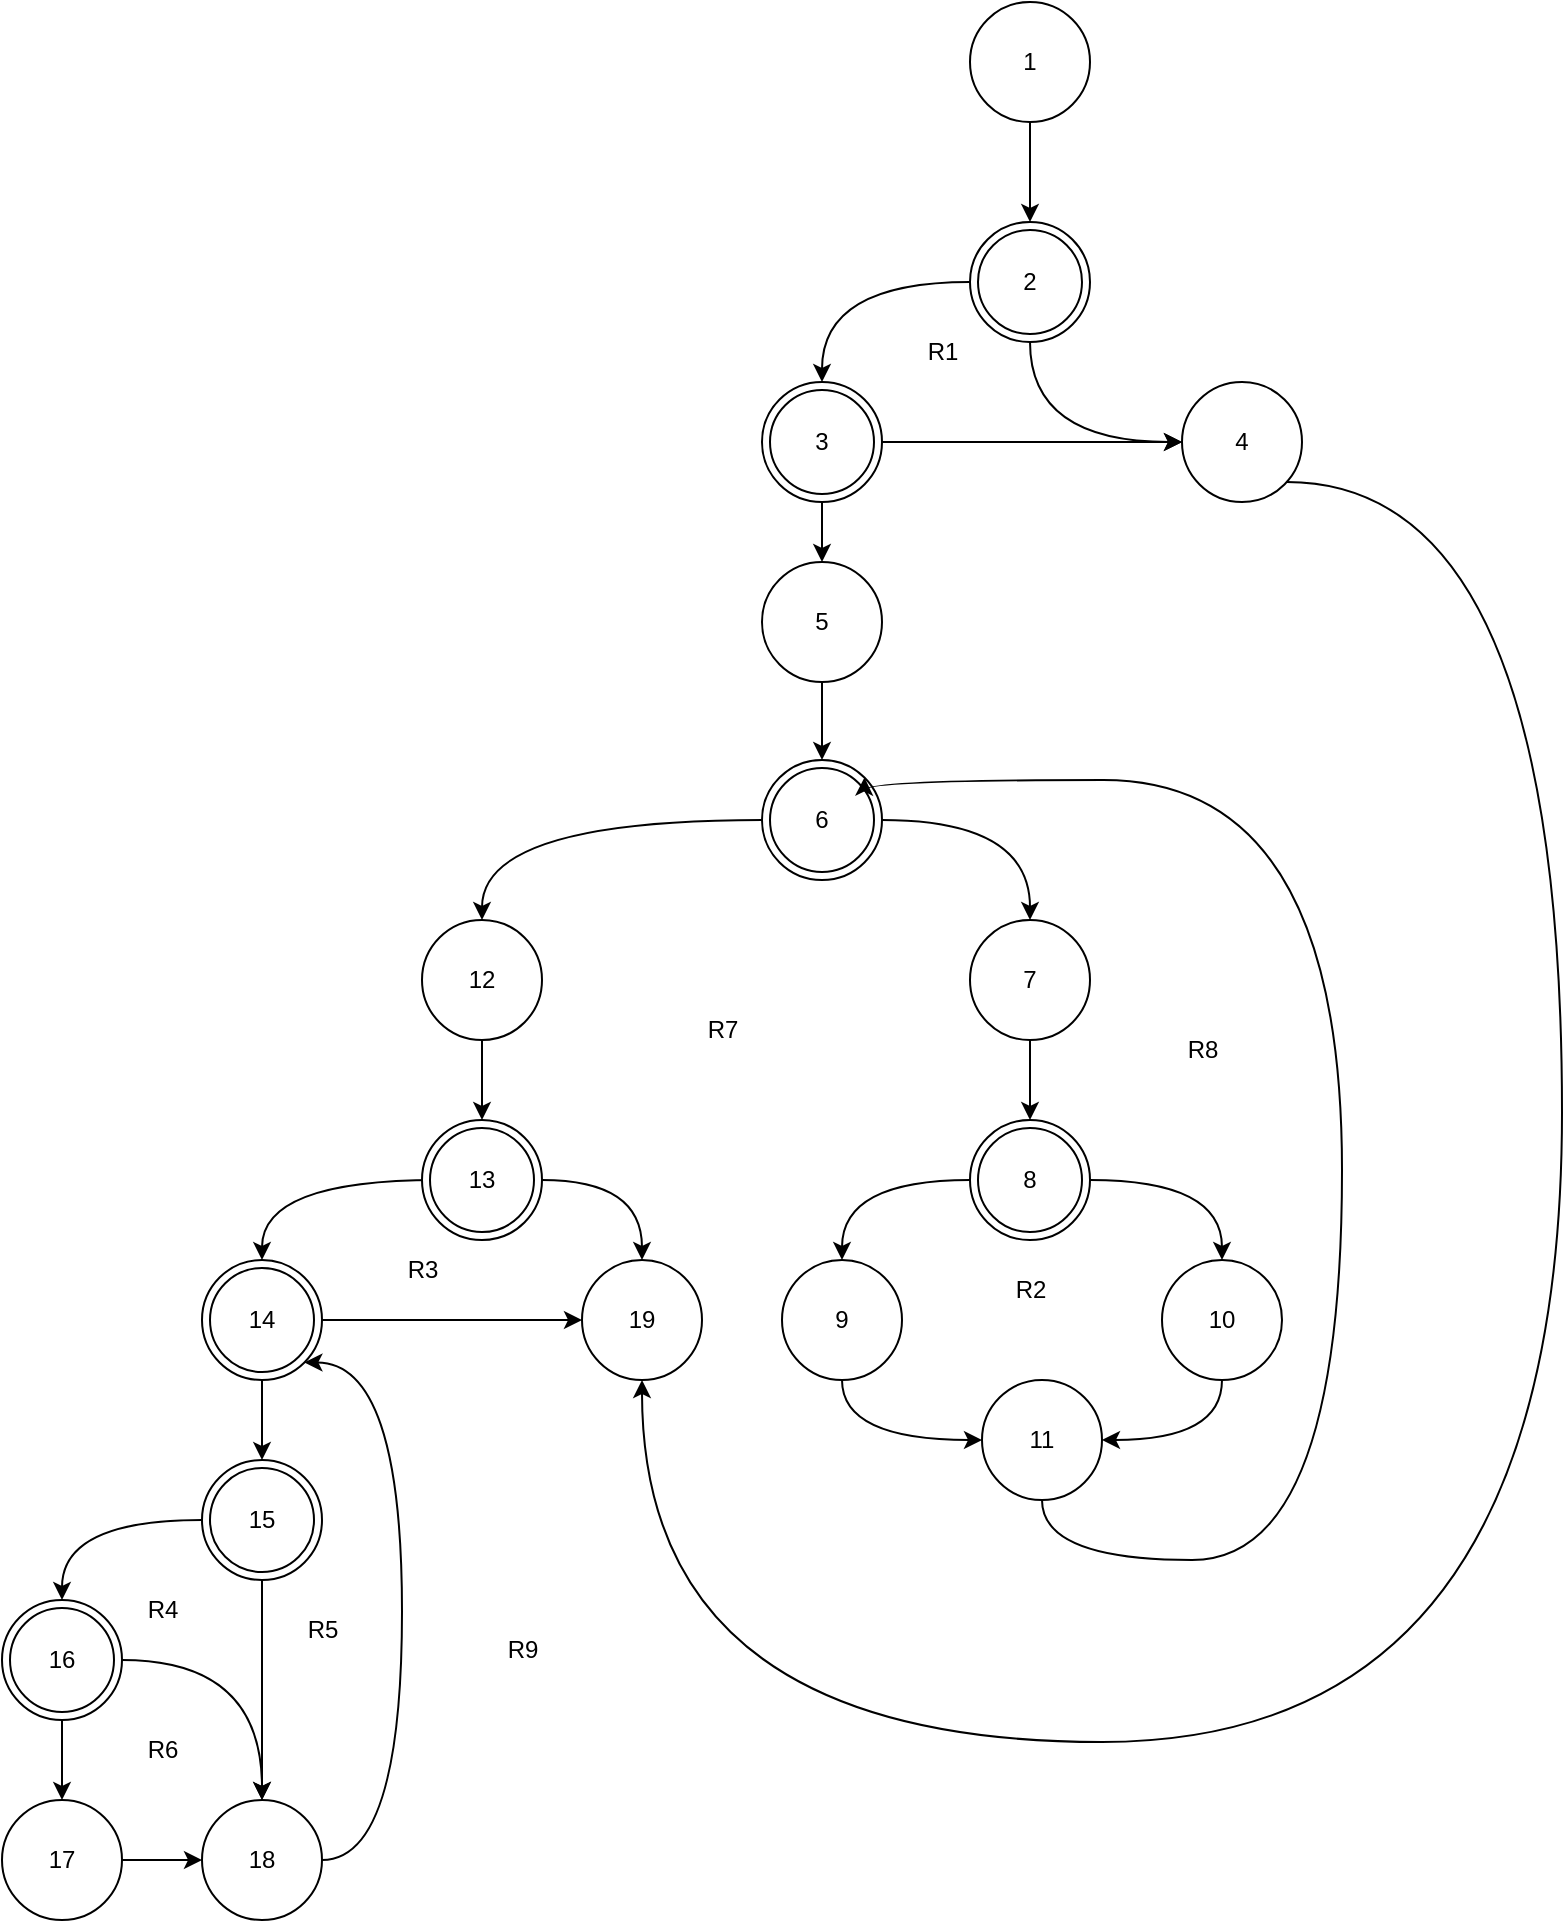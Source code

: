 <mxfile version="20.6.1" type="device"><diagram id="_P3WcdjXHYi9Jncbz_ZL" name="Page-1"><mxGraphModel dx="2053" dy="956" grid="1" gridSize="10" guides="1" tooltips="1" connect="1" arrows="1" fold="1" page="1" pageScale="1" pageWidth="827" pageHeight="1169" math="0" shadow="0"><root><mxCell id="0"/><mxCell id="1" parent="0"/><mxCell id="vJCfKgffCFRLduq6V0Hq-31" style="edgeStyle=orthogonalEdgeStyle;curved=1;rounded=0;orthogonalLoop=1;jettySize=auto;html=1;" parent="1" source="vJCfKgffCFRLduq6V0Hq-22" target="vJCfKgffCFRLduq6V0Hq-30" edge="1"><mxGeometry relative="1" as="geometry"/></mxCell><mxCell id="vJCfKgffCFRLduq6V0Hq-32" style="edgeStyle=orthogonalEdgeStyle;curved=1;rounded=0;orthogonalLoop=1;jettySize=auto;html=1;entryX=0;entryY=0.5;entryDx=0;entryDy=0;exitX=0.5;exitY=1;exitDx=0;exitDy=0;" parent="1" source="vJCfKgffCFRLduq6V0Hq-22" target="vJCfKgffCFRLduq6V0Hq-26" edge="1"><mxGeometry relative="1" as="geometry"/></mxCell><mxCell id="vJCfKgffCFRLduq6V0Hq-22" value="2" style="ellipse;shape=doubleEllipse;whiteSpace=wrap;html=1;aspect=fixed;" parent="1" vertex="1"><mxGeometry x="354" y="320" width="60" height="60" as="geometry"/></mxCell><mxCell id="vJCfKgffCFRLduq6V0Hq-24" style="edgeStyle=orthogonalEdgeStyle;rounded=0;orthogonalLoop=1;jettySize=auto;html=1;curved=1;" parent="1" source="vJCfKgffCFRLduq6V0Hq-23" target="vJCfKgffCFRLduq6V0Hq-22" edge="1"><mxGeometry relative="1" as="geometry"/></mxCell><mxCell id="vJCfKgffCFRLduq6V0Hq-23" value="1" style="ellipse;whiteSpace=wrap;html=1;aspect=fixed;" parent="1" vertex="1"><mxGeometry x="354" y="210" width="60" height="60" as="geometry"/></mxCell><mxCell id="CUwD3MOTFL6Vby8LgadY-28" style="edgeStyle=orthogonalEdgeStyle;curved=1;rounded=0;orthogonalLoop=1;jettySize=auto;html=1;entryX=0.5;entryY=1;entryDx=0;entryDy=0;" edge="1" parent="1" source="vJCfKgffCFRLduq6V0Hq-26" target="CUwD3MOTFL6Vby8LgadY-1"><mxGeometry relative="1" as="geometry"><Array as="points"><mxPoint x="650" y="450"/><mxPoint x="650" y="1080"/><mxPoint x="190" y="1080"/></Array></mxGeometry></mxCell><mxCell id="vJCfKgffCFRLduq6V0Hq-26" value="4" style="ellipse;whiteSpace=wrap;html=1;aspect=fixed;" parent="1" vertex="1"><mxGeometry x="460" y="400" width="60" height="60" as="geometry"/></mxCell><mxCell id="vJCfKgffCFRLduq6V0Hq-33" style="edgeStyle=orthogonalEdgeStyle;curved=1;rounded=0;orthogonalLoop=1;jettySize=auto;html=1;" parent="1" source="vJCfKgffCFRLduq6V0Hq-30" target="vJCfKgffCFRLduq6V0Hq-26" edge="1"><mxGeometry relative="1" as="geometry"/></mxCell><mxCell id="vJCfKgffCFRLduq6V0Hq-37" style="edgeStyle=orthogonalEdgeStyle;curved=1;rounded=0;orthogonalLoop=1;jettySize=auto;html=1;" parent="1" source="vJCfKgffCFRLduq6V0Hq-30" target="vJCfKgffCFRLduq6V0Hq-34" edge="1"><mxGeometry relative="1" as="geometry"/></mxCell><mxCell id="vJCfKgffCFRLduq6V0Hq-30" value="3" style="ellipse;shape=doubleEllipse;whiteSpace=wrap;html=1;aspect=fixed;" parent="1" vertex="1"><mxGeometry x="250" y="400" width="60" height="60" as="geometry"/></mxCell><mxCell id="vJCfKgffCFRLduq6V0Hq-39" style="edgeStyle=orthogonalEdgeStyle;curved=1;rounded=0;orthogonalLoop=1;jettySize=auto;html=1;" parent="1" source="vJCfKgffCFRLduq6V0Hq-34" target="vJCfKgffCFRLduq6V0Hq-38" edge="1"><mxGeometry relative="1" as="geometry"/></mxCell><mxCell id="vJCfKgffCFRLduq6V0Hq-34" value="5" style="ellipse;whiteSpace=wrap;html=1;aspect=fixed;" parent="1" vertex="1"><mxGeometry x="250" y="490" width="60" height="60" as="geometry"/></mxCell><mxCell id="vJCfKgffCFRLduq6V0Hq-41" style="edgeStyle=orthogonalEdgeStyle;curved=1;rounded=0;orthogonalLoop=1;jettySize=auto;html=1;" parent="1" source="vJCfKgffCFRLduq6V0Hq-38" target="vJCfKgffCFRLduq6V0Hq-40" edge="1"><mxGeometry relative="1" as="geometry"/></mxCell><mxCell id="vJCfKgffCFRLduq6V0Hq-43" style="edgeStyle=orthogonalEdgeStyle;curved=1;rounded=0;orthogonalLoop=1;jettySize=auto;html=1;" parent="1" source="vJCfKgffCFRLduq6V0Hq-38" target="vJCfKgffCFRLduq6V0Hq-42" edge="1"><mxGeometry relative="1" as="geometry"/></mxCell><mxCell id="vJCfKgffCFRLduq6V0Hq-38" value="6" style="ellipse;shape=doubleEllipse;whiteSpace=wrap;html=1;aspect=fixed;" parent="1" vertex="1"><mxGeometry x="250" y="589" width="60" height="60" as="geometry"/></mxCell><mxCell id="CUwD3MOTFL6Vby8LgadY-9" style="edgeStyle=orthogonalEdgeStyle;curved=1;rounded=0;orthogonalLoop=1;jettySize=auto;html=1;entryX=0.5;entryY=0;entryDx=0;entryDy=0;" edge="1" parent="1" source="vJCfKgffCFRLduq6V0Hq-40" target="CUwD3MOTFL6Vby8LgadY-8"><mxGeometry relative="1" as="geometry"/></mxCell><mxCell id="vJCfKgffCFRLduq6V0Hq-40" value="12" style="ellipse;whiteSpace=wrap;html=1;aspect=fixed;" parent="1" vertex="1"><mxGeometry x="80" y="669" width="60" height="60" as="geometry"/></mxCell><mxCell id="vJCfKgffCFRLduq6V0Hq-45" style="edgeStyle=orthogonalEdgeStyle;curved=1;rounded=0;orthogonalLoop=1;jettySize=auto;html=1;entryX=0.5;entryY=0;entryDx=0;entryDy=0;" parent="1" source="vJCfKgffCFRLduq6V0Hq-42" target="vJCfKgffCFRLduq6V0Hq-44" edge="1"><mxGeometry relative="1" as="geometry"/></mxCell><mxCell id="vJCfKgffCFRLduq6V0Hq-42" value="7" style="ellipse;whiteSpace=wrap;html=1;aspect=fixed;" parent="1" vertex="1"><mxGeometry x="354" y="669" width="60" height="60" as="geometry"/></mxCell><mxCell id="vJCfKgffCFRLduq6V0Hq-47" style="edgeStyle=orthogonalEdgeStyle;curved=1;rounded=0;orthogonalLoop=1;jettySize=auto;html=1;" parent="1" source="vJCfKgffCFRLduq6V0Hq-44" target="vJCfKgffCFRLduq6V0Hq-46" edge="1"><mxGeometry relative="1" as="geometry"/></mxCell><mxCell id="vJCfKgffCFRLduq6V0Hq-50" style="edgeStyle=orthogonalEdgeStyle;curved=1;rounded=0;orthogonalLoop=1;jettySize=auto;html=1;" parent="1" source="vJCfKgffCFRLduq6V0Hq-44" target="CUwD3MOTFL6Vby8LgadY-3" edge="1"><mxGeometry relative="1" as="geometry"><mxPoint x="290" y="869.0" as="targetPoint"/></mxGeometry></mxCell><mxCell id="vJCfKgffCFRLduq6V0Hq-44" value="8" style="ellipse;shape=doubleEllipse;whiteSpace=wrap;html=1;aspect=fixed;" parent="1" vertex="1"><mxGeometry x="354" y="769" width="60" height="60" as="geometry"/></mxCell><mxCell id="CUwD3MOTFL6Vby8LgadY-6" style="edgeStyle=orthogonalEdgeStyle;curved=1;rounded=0;orthogonalLoop=1;jettySize=auto;html=1;entryX=1;entryY=0.5;entryDx=0;entryDy=0;" edge="1" parent="1" source="vJCfKgffCFRLduq6V0Hq-46" target="CUwD3MOTFL6Vby8LgadY-4"><mxGeometry relative="1" as="geometry"><Array as="points"><mxPoint x="480" y="929"/></Array></mxGeometry></mxCell><mxCell id="vJCfKgffCFRLduq6V0Hq-46" value="10" style="ellipse;whiteSpace=wrap;html=1;aspect=fixed;" parent="1" vertex="1"><mxGeometry x="450" y="839" width="60" height="60" as="geometry"/></mxCell><mxCell id="fKpSEnlqG2ysaFw_ot8x-3" value="R1" style="text;html=1;align=center;verticalAlign=middle;resizable=0;points=[];autosize=1;strokeColor=none;fillColor=none;" parent="1" vertex="1"><mxGeometry x="320" y="370" width="40" height="30" as="geometry"/></mxCell><mxCell id="CUwD3MOTFL6Vby8LgadY-1" value="19" style="ellipse;whiteSpace=wrap;html=1;aspect=fixed;" vertex="1" parent="1"><mxGeometry x="160" y="839" width="60" height="60" as="geometry"/></mxCell><mxCell id="CUwD3MOTFL6Vby8LgadY-5" style="edgeStyle=orthogonalEdgeStyle;curved=1;rounded=0;orthogonalLoop=1;jettySize=auto;html=1;entryX=0;entryY=0.5;entryDx=0;entryDy=0;" edge="1" parent="1" source="CUwD3MOTFL6Vby8LgadY-3" target="CUwD3MOTFL6Vby8LgadY-4"><mxGeometry relative="1" as="geometry"><Array as="points"><mxPoint x="290" y="929"/></Array></mxGeometry></mxCell><mxCell id="CUwD3MOTFL6Vby8LgadY-3" value="9" style="ellipse;whiteSpace=wrap;html=1;aspect=fixed;" vertex="1" parent="1"><mxGeometry x="260" y="839" width="60" height="60" as="geometry"/></mxCell><mxCell id="CUwD3MOTFL6Vby8LgadY-7" style="edgeStyle=orthogonalEdgeStyle;curved=1;rounded=0;orthogonalLoop=1;jettySize=auto;html=1;entryX=1;entryY=0;entryDx=0;entryDy=0;" edge="1" parent="1" source="CUwD3MOTFL6Vby8LgadY-4" target="vJCfKgffCFRLduq6V0Hq-38"><mxGeometry relative="1" as="geometry"><Array as="points"><mxPoint x="390" y="989"/><mxPoint x="540" y="989"/><mxPoint x="540" y="599"/><mxPoint x="301" y="599"/></Array></mxGeometry></mxCell><mxCell id="CUwD3MOTFL6Vby8LgadY-4" value="11" style="ellipse;whiteSpace=wrap;html=1;aspect=fixed;" vertex="1" parent="1"><mxGeometry x="360" y="899" width="60" height="60" as="geometry"/></mxCell><mxCell id="CUwD3MOTFL6Vby8LgadY-14" style="edgeStyle=orthogonalEdgeStyle;curved=1;rounded=0;orthogonalLoop=1;jettySize=auto;html=1;" edge="1" parent="1" target="CUwD3MOTFL6Vby8LgadY-12"><mxGeometry relative="1" as="geometry"><mxPoint x="87.639" y="799.0" as="sourcePoint"/><Array as="points"><mxPoint y="799"/></Array></mxGeometry></mxCell><mxCell id="CUwD3MOTFL6Vby8LgadY-25" style="edgeStyle=orthogonalEdgeStyle;curved=1;rounded=0;orthogonalLoop=1;jettySize=auto;html=1;" edge="1" parent="1" source="CUwD3MOTFL6Vby8LgadY-8" target="CUwD3MOTFL6Vby8LgadY-1"><mxGeometry relative="1" as="geometry"/></mxCell><mxCell id="CUwD3MOTFL6Vby8LgadY-8" value="13" style="ellipse;shape=doubleEllipse;whiteSpace=wrap;html=1;aspect=fixed;" vertex="1" parent="1"><mxGeometry x="80" y="769" width="60" height="60" as="geometry"/></mxCell><mxCell id="CUwD3MOTFL6Vby8LgadY-23" style="edgeStyle=orthogonalEdgeStyle;curved=1;rounded=0;orthogonalLoop=1;jettySize=auto;html=1;" edge="1" parent="1" source="CUwD3MOTFL6Vby8LgadY-12" target="CUwD3MOTFL6Vby8LgadY-13"><mxGeometry relative="1" as="geometry"/></mxCell><mxCell id="CUwD3MOTFL6Vby8LgadY-27" style="edgeStyle=orthogonalEdgeStyle;curved=1;rounded=0;orthogonalLoop=1;jettySize=auto;html=1;" edge="1" parent="1" source="CUwD3MOTFL6Vby8LgadY-12" target="CUwD3MOTFL6Vby8LgadY-1"><mxGeometry relative="1" as="geometry"/></mxCell><mxCell id="CUwD3MOTFL6Vby8LgadY-12" value="14" style="ellipse;shape=doubleEllipse;whiteSpace=wrap;html=1;aspect=fixed;" vertex="1" parent="1"><mxGeometry x="-30" y="839" width="60" height="60" as="geometry"/></mxCell><mxCell id="CUwD3MOTFL6Vby8LgadY-18" style="edgeStyle=orthogonalEdgeStyle;curved=1;rounded=0;orthogonalLoop=1;jettySize=auto;html=1;entryX=0.5;entryY=0;entryDx=0;entryDy=0;" edge="1" parent="1" source="CUwD3MOTFL6Vby8LgadY-13" target="CUwD3MOTFL6Vby8LgadY-17"><mxGeometry relative="1" as="geometry"/></mxCell><mxCell id="CUwD3MOTFL6Vby8LgadY-22" style="edgeStyle=orthogonalEdgeStyle;curved=1;rounded=0;orthogonalLoop=1;jettySize=auto;html=1;" edge="1" parent="1" source="CUwD3MOTFL6Vby8LgadY-13" target="CUwD3MOTFL6Vby8LgadY-15"><mxGeometry relative="1" as="geometry"/></mxCell><mxCell id="CUwD3MOTFL6Vby8LgadY-13" value="15" style="ellipse;shape=doubleEllipse;whiteSpace=wrap;html=1;aspect=fixed;" vertex="1" parent="1"><mxGeometry x="-30" y="939" width="60" height="60" as="geometry"/></mxCell><mxCell id="CUwD3MOTFL6Vby8LgadY-19" style="edgeStyle=orthogonalEdgeStyle;curved=1;rounded=0;orthogonalLoop=1;jettySize=auto;html=1;" edge="1" parent="1" source="CUwD3MOTFL6Vby8LgadY-15" target="CUwD3MOTFL6Vby8LgadY-17"><mxGeometry relative="1" as="geometry"/></mxCell><mxCell id="CUwD3MOTFL6Vby8LgadY-21" style="edgeStyle=orthogonalEdgeStyle;curved=1;rounded=0;orthogonalLoop=1;jettySize=auto;html=1;" edge="1" parent="1" source="CUwD3MOTFL6Vby8LgadY-15" target="CUwD3MOTFL6Vby8LgadY-16"><mxGeometry relative="1" as="geometry"/></mxCell><mxCell id="CUwD3MOTFL6Vby8LgadY-15" value="16" style="ellipse;shape=doubleEllipse;whiteSpace=wrap;html=1;aspect=fixed;" vertex="1" parent="1"><mxGeometry x="-130" y="1009" width="60" height="60" as="geometry"/></mxCell><mxCell id="CUwD3MOTFL6Vby8LgadY-20" style="edgeStyle=orthogonalEdgeStyle;curved=1;rounded=0;orthogonalLoop=1;jettySize=auto;html=1;" edge="1" parent="1" source="CUwD3MOTFL6Vby8LgadY-16" target="CUwD3MOTFL6Vby8LgadY-17"><mxGeometry relative="1" as="geometry"/></mxCell><mxCell id="CUwD3MOTFL6Vby8LgadY-16" value="17" style="ellipse;whiteSpace=wrap;html=1;aspect=fixed;" vertex="1" parent="1"><mxGeometry x="-130" y="1109" width="60" height="60" as="geometry"/></mxCell><mxCell id="CUwD3MOTFL6Vby8LgadY-24" style="edgeStyle=orthogonalEdgeStyle;curved=1;rounded=0;orthogonalLoop=1;jettySize=auto;html=1;entryX=1;entryY=1;entryDx=0;entryDy=0;" edge="1" parent="1" source="CUwD3MOTFL6Vby8LgadY-17" target="CUwD3MOTFL6Vby8LgadY-12"><mxGeometry relative="1" as="geometry"><Array as="points"><mxPoint x="70" y="1139"/><mxPoint x="70" y="890"/></Array></mxGeometry></mxCell><mxCell id="CUwD3MOTFL6Vby8LgadY-17" value="18" style="ellipse;whiteSpace=wrap;html=1;aspect=fixed;" vertex="1" parent="1"><mxGeometry x="-30" y="1109" width="60" height="60" as="geometry"/></mxCell><mxCell id="CUwD3MOTFL6Vby8LgadY-29" value="R2" style="text;html=1;align=center;verticalAlign=middle;resizable=0;points=[];autosize=1;strokeColor=none;fillColor=none;" vertex="1" parent="1"><mxGeometry x="364" y="839" width="40" height="30" as="geometry"/></mxCell><mxCell id="CUwD3MOTFL6Vby8LgadY-30" value="R3" style="text;html=1;align=center;verticalAlign=middle;resizable=0;points=[];autosize=1;strokeColor=none;fillColor=none;" vertex="1" parent="1"><mxGeometry x="60" y="829" width="40" height="30" as="geometry"/></mxCell><mxCell id="CUwD3MOTFL6Vby8LgadY-31" value="R4" style="text;html=1;align=center;verticalAlign=middle;resizable=0;points=[];autosize=1;strokeColor=none;fillColor=none;" vertex="1" parent="1"><mxGeometry x="-70" y="999" width="40" height="30" as="geometry"/></mxCell><mxCell id="CUwD3MOTFL6Vby8LgadY-32" value="R5" style="text;html=1;align=center;verticalAlign=middle;resizable=0;points=[];autosize=1;strokeColor=none;fillColor=none;" vertex="1" parent="1"><mxGeometry x="10" y="1009" width="40" height="30" as="geometry"/></mxCell><mxCell id="CUwD3MOTFL6Vby8LgadY-33" value="R6" style="text;html=1;align=center;verticalAlign=middle;resizable=0;points=[];autosize=1;strokeColor=none;fillColor=none;" vertex="1" parent="1"><mxGeometry x="-70" y="1069" width="40" height="30" as="geometry"/></mxCell><mxCell id="CUwD3MOTFL6Vby8LgadY-34" value="R7" style="text;html=1;align=center;verticalAlign=middle;resizable=0;points=[];autosize=1;strokeColor=none;fillColor=none;" vertex="1" parent="1"><mxGeometry x="210" y="709" width="40" height="30" as="geometry"/></mxCell><mxCell id="CUwD3MOTFL6Vby8LgadY-35" value="R9" style="text;html=1;align=center;verticalAlign=middle;resizable=0;points=[];autosize=1;strokeColor=none;fillColor=none;" vertex="1" parent="1"><mxGeometry x="110" y="1019" width="40" height="30" as="geometry"/></mxCell><mxCell id="CUwD3MOTFL6Vby8LgadY-36" value="R8" style="text;html=1;align=center;verticalAlign=middle;resizable=0;points=[];autosize=1;strokeColor=none;fillColor=none;" vertex="1" parent="1"><mxGeometry x="450" y="719" width="40" height="30" as="geometry"/></mxCell></root></mxGraphModel></diagram></mxfile>